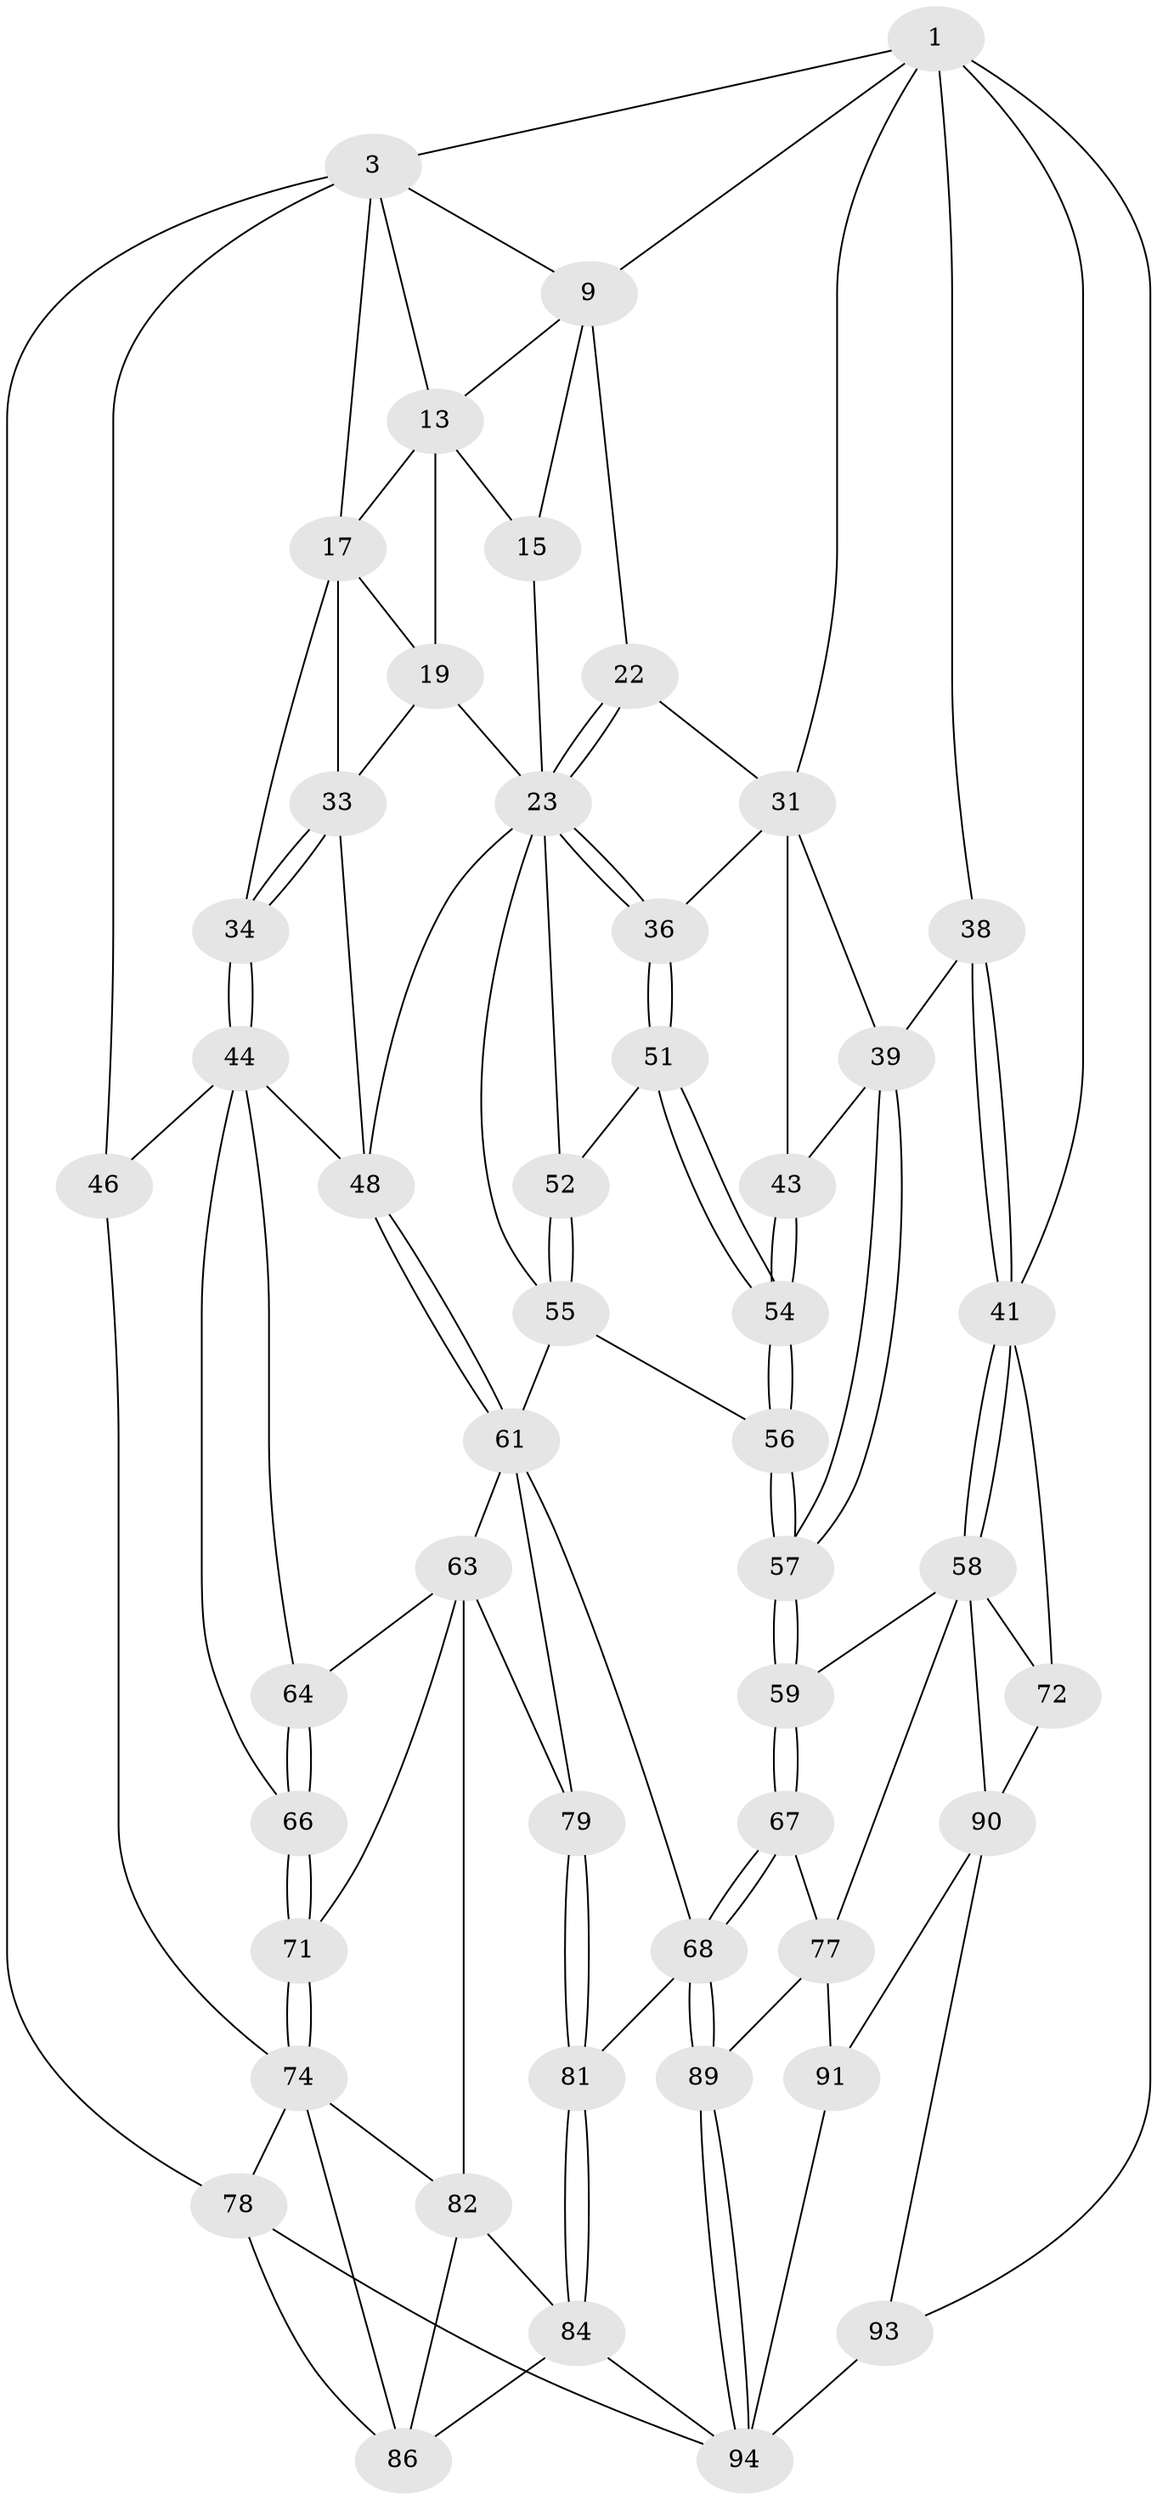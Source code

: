 // original degree distribution, {3: 0.020202020202020204, 6: 0.1717171717171717, 5: 0.6060606060606061, 4: 0.20202020202020202}
// Generated by graph-tools (version 1.1) at 2025/28/03/15/25 16:28:02]
// undirected, 49 vertices, 119 edges
graph export_dot {
graph [start="1"]
  node [color=gray90,style=filled];
  1 [pos="+0.7994046840965996+0",super="+2+7"];
  3 [pos="+0+0",super="+4"];
  9 [pos="+0.6996593246910936+0.13230991646696558",super="+10"];
  13 [pos="+0.37179743130449056+0.014558932502624286",super="+16+14"];
  15 [pos="+0.5001586126352922+0.0956286621593752"];
  17 [pos="+0.26652566595449567+0.10233361403552134",super="+18+21"];
  19 [pos="+0.38792572661755387+0.14325577249945365",super="+20+26"];
  22 [pos="+0.6010608815408328+0.18096902669993148",super="+27"];
  23 [pos="+0.5357759390843155+0.23391853983699953",super="+24"];
  31 [pos="+0.7075758745822991+0.22596954913630948",super="+32"];
  33 [pos="+0.23875005239545005+0.20719523475379528",super="+37"];
  34 [pos="+0.13245554831518278+0.258462836125534"];
  36 [pos="+0.5636585203046846+0.2667531923063746"];
  38 [pos="+0.9318617347203034+0.20958622647734995"];
  39 [pos="+0.8475646671194136+0.27017668561661395",super="+40"];
  41 [pos="+1+0.2359835286068349",super="+42"];
  43 [pos="+0.7044695326825111+0.3090181931900357"];
  44 [pos="+0.12061976041083862+0.29500767769867103",super="+50+45"];
  46 [pos="+0+0.3119279410065089"];
  48 [pos="+0.4094953865649808+0.3525841052075353",super="+49"];
  51 [pos="+0.5681101461724306+0.27686662862066097"];
  52 [pos="+0.5700742326922104+0.311450332437014"];
  54 [pos="+0.7019930342228964+0.3130464853720913"];
  55 [pos="+0.6420869067232157+0.425014118338395",super="+60"];
  56 [pos="+0.6793074108501386+0.4099202610545503"];
  57 [pos="+0.7934207950692171+0.4552048540571249"];
  58 [pos="+0.8730297031148364+0.46858776052402185",super="+73"];
  59 [pos="+0.7968612499124944+0.45946331380753364"];
  61 [pos="+0.3978809122312571+0.4819655387917083",super="+62+65"];
  63 [pos="+0.27705766749558464+0.4600592600256312",super="+70"];
  64 [pos="+0.25834689203318795+0.4325250765440419"];
  66 [pos="+0.1100071020388223+0.47232566021839884"];
  67 [pos="+0.7637351092128468+0.5824353652352586"];
  68 [pos="+0.6287213960629563+0.681855259185459",super="+69"];
  71 [pos="+0.11921955855446408+0.5319777802429888"];
  72 [pos="+1+0.57027919088148"];
  74 [pos="+0.09317081780041174+0.5725415831834365",super="+83+75"];
  77 [pos="+0.9108673998659746+0.6349983068380319",super="+88"];
  78 [pos="+0+0.7461759904195701"];
  79 [pos="+0.3141639959497106+0.5887624909751028"];
  81 [pos="+0.3722712662392546+0.7460584808827961"];
  82 [pos="+0.2172665367871189+0.6432518273745319",super="+85"];
  84 [pos="+0.27577074952773045+0.8980682952000372",super="+96"];
  86 [pos="+0.1274267839522542+0.696593483187933",super="+87"];
  89 [pos="+0.6751708263543783+0.7796398385874164"];
  90 [pos="+0.9206669797639128+0.7944663436514724",super="+92"];
  91 [pos="+0.7785939147320085+0.9018278673146007"];
  93 [pos="+1+1",super="+98"];
  94 [pos="+0.4050396079925501+0.9659124195747523",super="+97+95"];
  1 -- 3;
  1 -- 93;
  1 -- 41;
  1 -- 38;
  1 -- 9;
  1 -- 31;
  3 -- 46;
  3 -- 78;
  3 -- 17;
  3 -- 13;
  3 -- 9;
  9 -- 22 [weight=2];
  9 -- 13;
  9 -- 15;
  13 -- 19;
  13 -- 15;
  13 -- 17;
  15 -- 23;
  17 -- 34;
  17 -- 19;
  17 -- 33;
  19 -- 23 [weight=2];
  19 -- 33;
  22 -- 23;
  22 -- 23;
  22 -- 31;
  23 -- 36;
  23 -- 36;
  23 -- 48;
  23 -- 52;
  23 -- 55;
  31 -- 43;
  31 -- 36;
  31 -- 39;
  33 -- 34;
  33 -- 34;
  33 -- 48;
  34 -- 44;
  34 -- 44;
  36 -- 51;
  36 -- 51;
  38 -- 39;
  38 -- 41;
  38 -- 41;
  39 -- 57;
  39 -- 57;
  39 -- 43;
  41 -- 58;
  41 -- 58;
  41 -- 72;
  43 -- 54;
  43 -- 54;
  44 -- 48;
  44 -- 64;
  44 -- 66;
  44 -- 46;
  46 -- 74;
  48 -- 61;
  48 -- 61;
  51 -- 52;
  51 -- 54;
  51 -- 54;
  52 -- 55;
  52 -- 55;
  54 -- 56;
  54 -- 56;
  55 -- 56;
  55 -- 61;
  56 -- 57;
  56 -- 57;
  57 -- 59;
  57 -- 59;
  58 -- 59;
  58 -- 72;
  58 -- 77;
  58 -- 90;
  59 -- 67;
  59 -- 67;
  61 -- 63;
  61 -- 79;
  61 -- 68;
  63 -- 64;
  63 -- 82;
  63 -- 71;
  63 -- 79;
  64 -- 66;
  64 -- 66;
  66 -- 71;
  66 -- 71;
  67 -- 68;
  67 -- 68;
  67 -- 77;
  68 -- 89;
  68 -- 89;
  68 -- 81;
  71 -- 74;
  71 -- 74;
  72 -- 90;
  74 -- 82;
  74 -- 86;
  74 -- 78;
  77 -- 89;
  77 -- 91;
  78 -- 86;
  78 -- 94;
  79 -- 81;
  79 -- 81;
  81 -- 84;
  81 -- 84;
  82 -- 84;
  82 -- 86;
  84 -- 86;
  84 -- 94;
  89 -- 94;
  89 -- 94;
  90 -- 91;
  90 -- 93;
  91 -- 94;
  93 -- 94 [weight=3];
}
